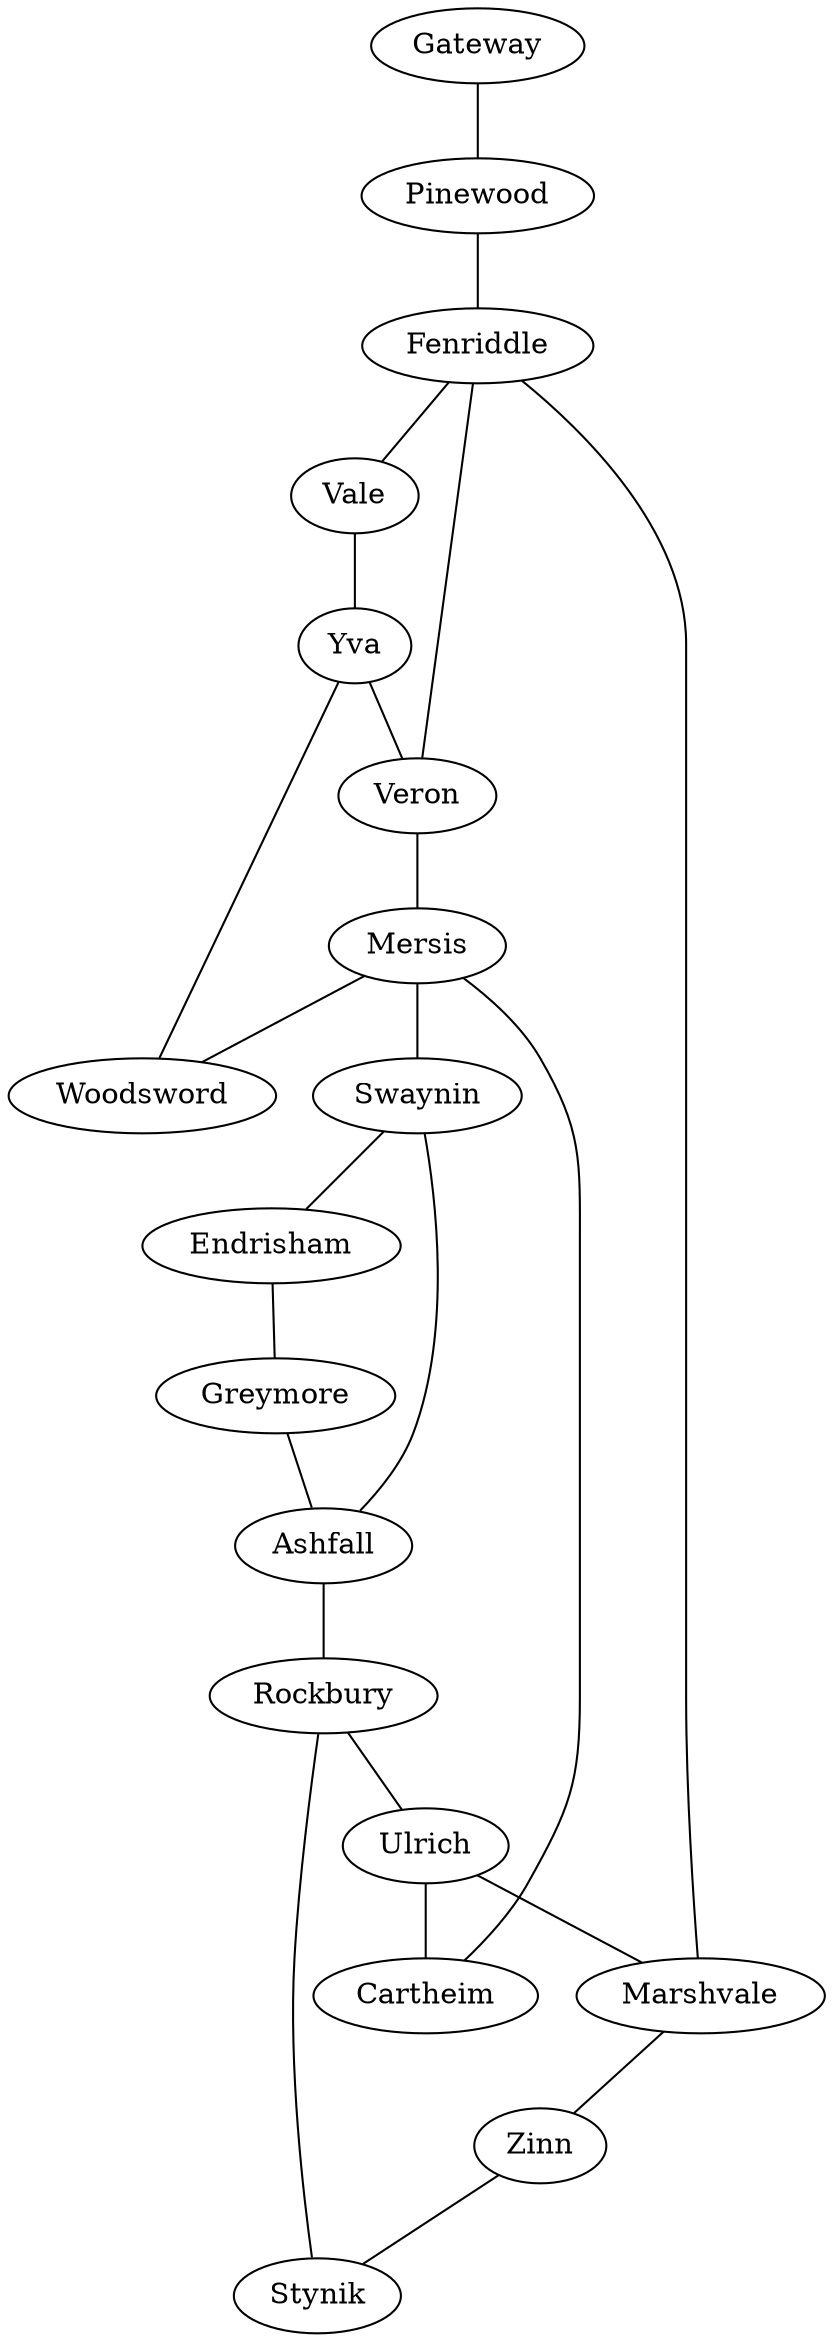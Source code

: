 strict graph {
	Gateway -- Pinewood;
	Pinewood -- Fenriddle;
	Fenriddle -- Vale;
	Fenriddle -- Veron;
	Fenriddle -- Marshvale;
	Vale -- Yva;
	Yva -- Veron;
	Yva -- Woodsword;
	Veron -- Mersis;
	Mersis -- Woodsword;
	Mersis -- Swaynin;
	Mersis -- Cartheim;
	Swaynin -- Endrisham;
	Swaynin -- Ashfall;
	Endrisham -- Greymore;
	Greymore -- Ashfall;
	Ashfall -- Rockbury;
	Rockbury -- Ulrich;
	Rockbury -- Stynik;
	Ulrich -- Cartheim;
	Ulrich -- Marshvale;
	Marshvale -- Zinn;
	Zinn -- Stynik;
}
